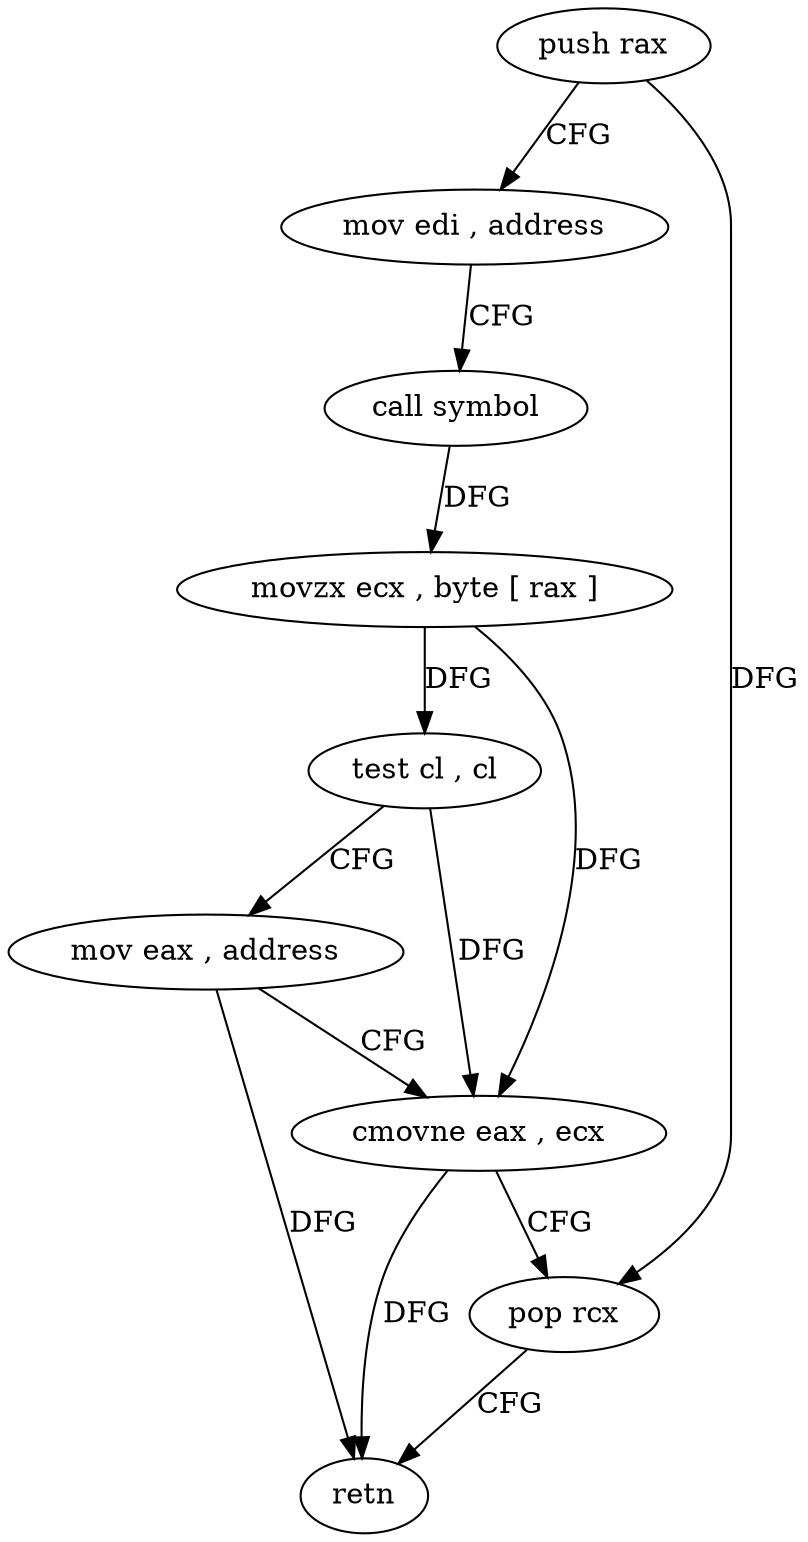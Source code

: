 digraph "func" {
"4223200" [label = "push rax" ]
"4223201" [label = "mov edi , address" ]
"4223206" [label = "call symbol" ]
"4223211" [label = "movzx ecx , byte [ rax ]" ]
"4223214" [label = "test cl , cl" ]
"4223216" [label = "mov eax , address" ]
"4223221" [label = "cmovne eax , ecx" ]
"4223224" [label = "pop rcx" ]
"4223225" [label = "retn" ]
"4223200" -> "4223201" [ label = "CFG" ]
"4223200" -> "4223224" [ label = "DFG" ]
"4223201" -> "4223206" [ label = "CFG" ]
"4223206" -> "4223211" [ label = "DFG" ]
"4223211" -> "4223214" [ label = "DFG" ]
"4223211" -> "4223221" [ label = "DFG" ]
"4223214" -> "4223216" [ label = "CFG" ]
"4223214" -> "4223221" [ label = "DFG" ]
"4223216" -> "4223221" [ label = "CFG" ]
"4223216" -> "4223225" [ label = "DFG" ]
"4223221" -> "4223224" [ label = "CFG" ]
"4223221" -> "4223225" [ label = "DFG" ]
"4223224" -> "4223225" [ label = "CFG" ]
}
